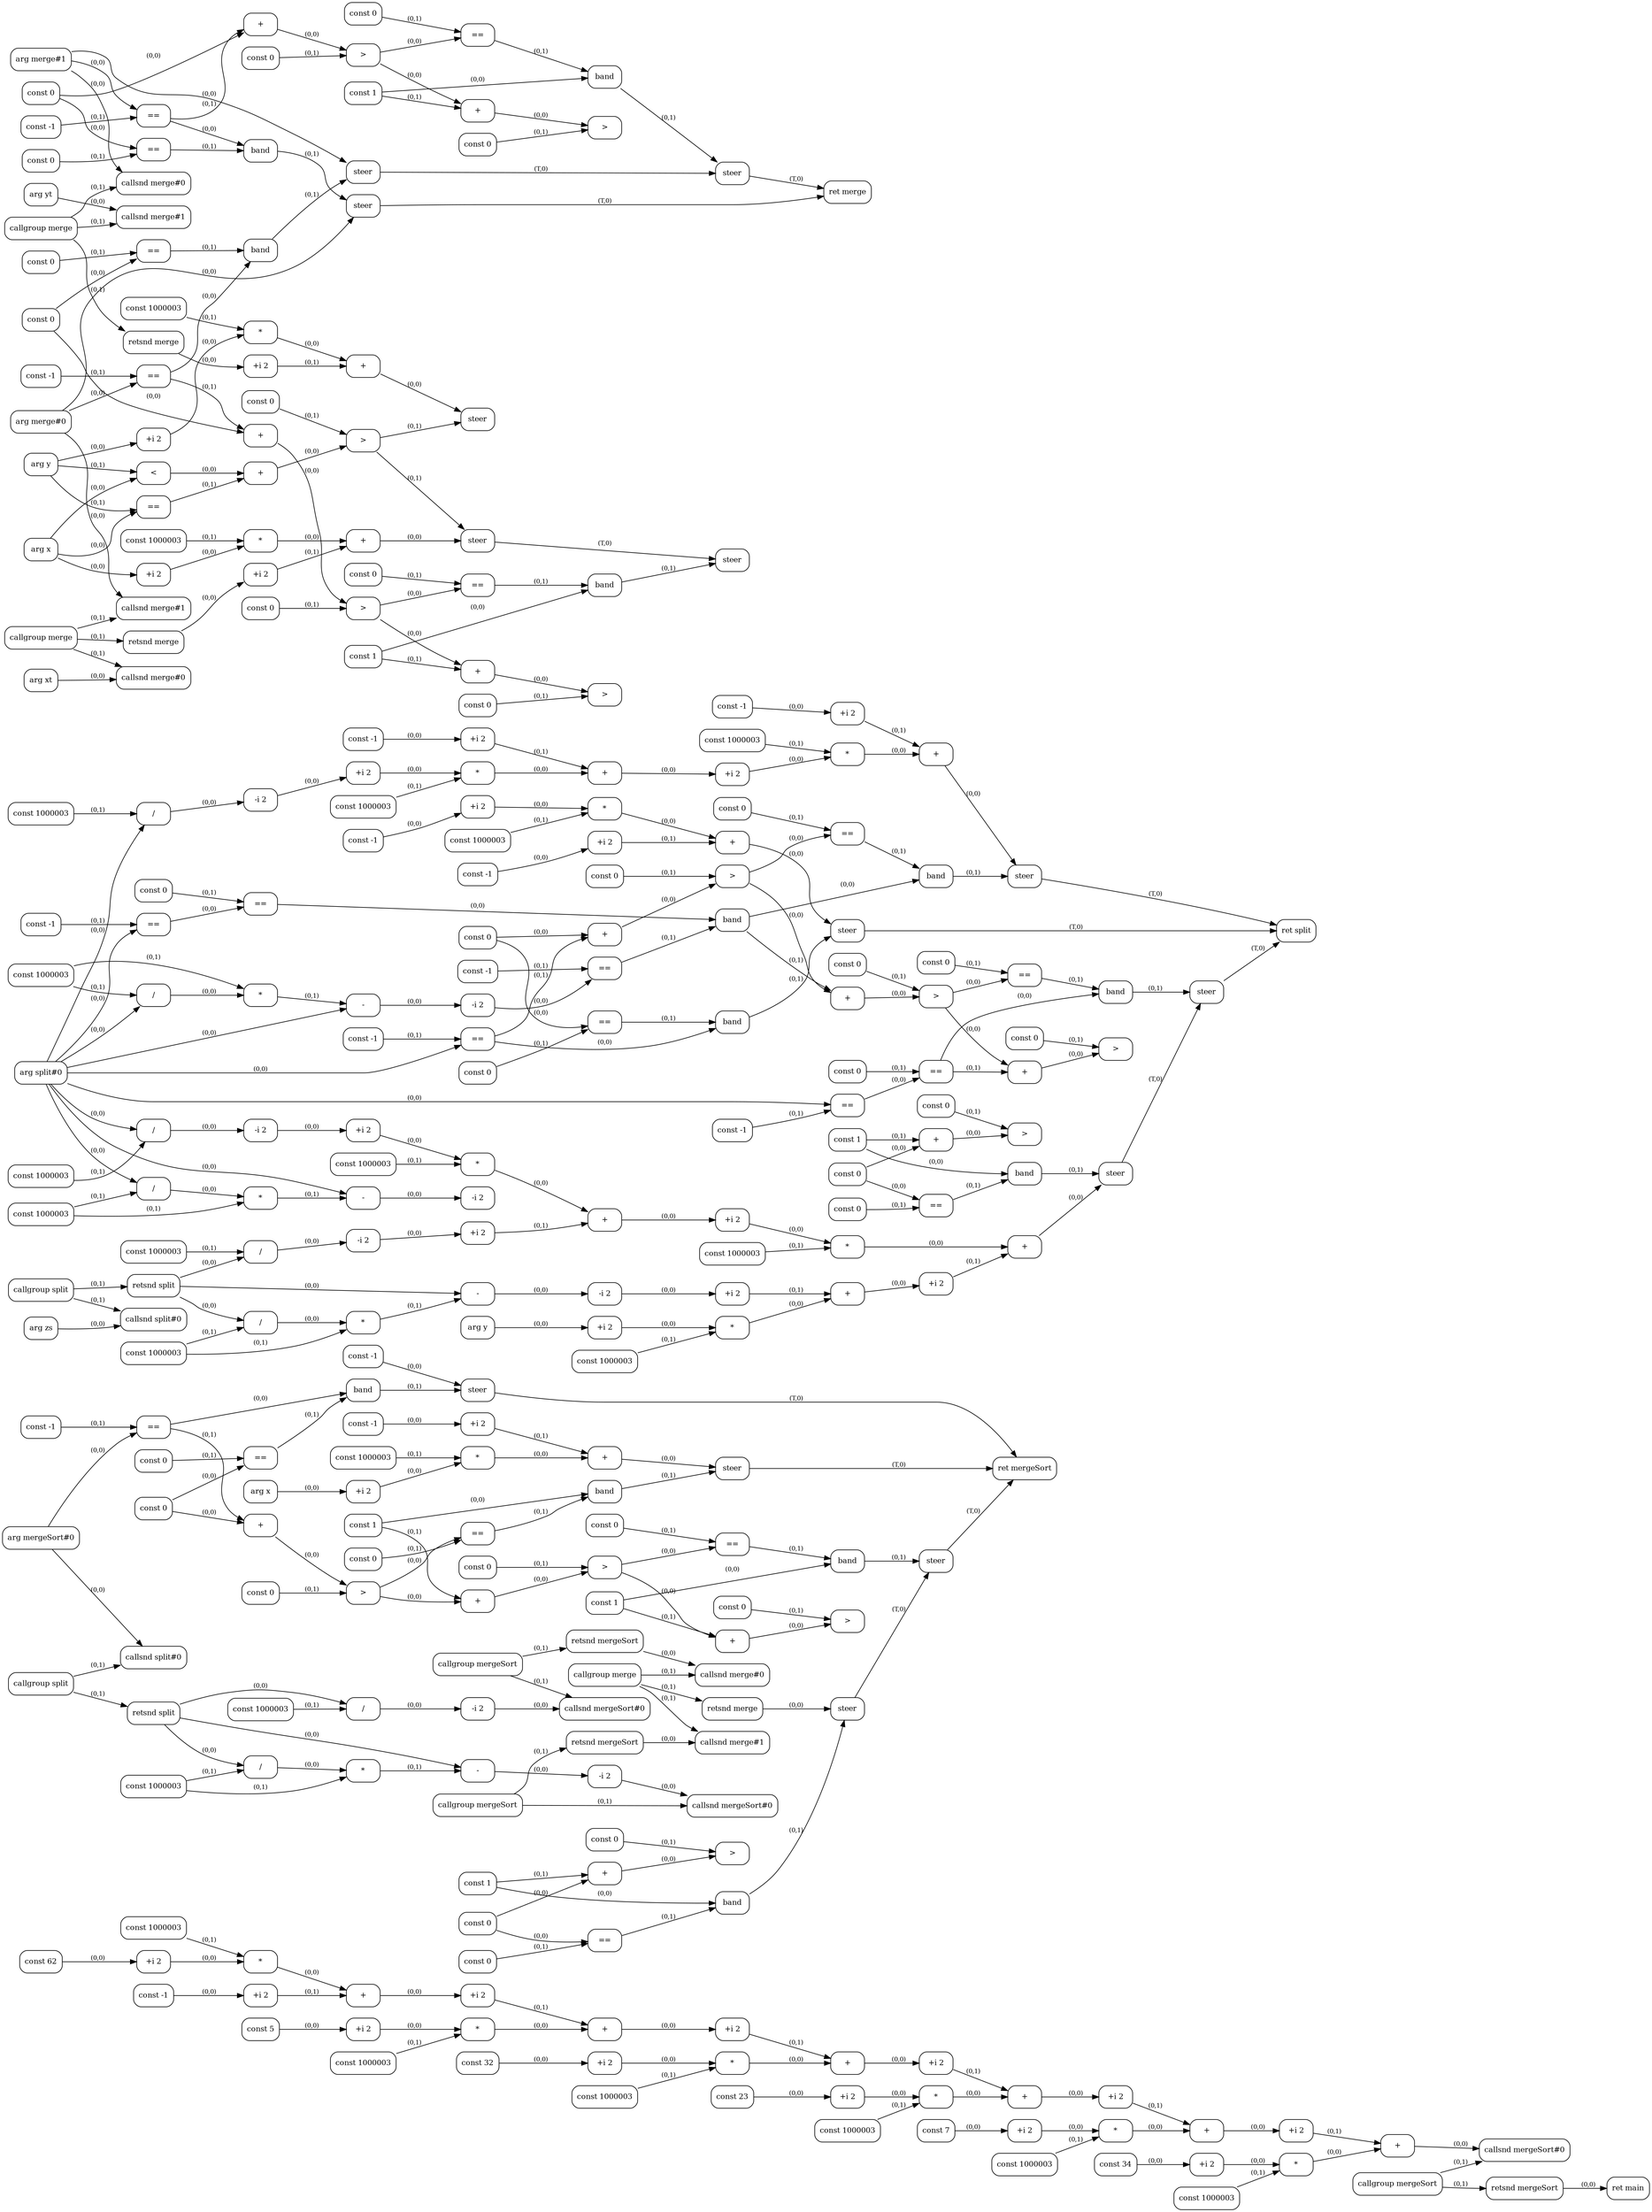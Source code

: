 digraph G {
  rankdir=LR;
  node [shape=box, style=rounded, fontsize=12];
  n0 [label="const -1"];
  n1 [label="const 34"];
  n2 [label="const 7"];
  n3 [label="const 23"];
  n4 [label="const 32"];
  n5 [label="const 5"];
  n6 [label="const 62"];
  n7 [label="+i 2"];
  n8 [label="+i 2"];
  n9 [label="const 1000003"];
  n10 [label="*"];
  n11 [label="+"];
  n12 [label="+i 2"];
  n13 [label="+i 2"];
  n14 [label="const 1000003"];
  n15 [label="*"];
  n16 [label="+"];
  n17 [label="+i 2"];
  n18 [label="+i 2"];
  n19 [label="const 1000003"];
  n20 [label="*"];
  n21 [label="+"];
  n22 [label="+i 2"];
  n23 [label="+i 2"];
  n24 [label="const 1000003"];
  n25 [label="*"];
  n26 [label="+"];
  n27 [label="+i 2"];
  n28 [label="+i 2"];
  n29 [label="const 1000003"];
  n30 [label="*"];
  n31 [label="+"];
  n32 [label="+i 2"];
  n33 [label="+i 2"];
  n34 [label="const 1000003"];
  n35 [label="*"];
  n36 [label="+"];
  n37 [label="arg mergeSort#0"];
  n38 [label="const 0"];
  n39 [label="const -1"];
  n40 [label="=="];
  n41 [label="const 0"];
  n42 [label="=="];
  n43 [label="band"];
  n44 [label="const -1"];
  n45 [label="steer"];
  n46 [label="+"];
  n47 [label="const 0"];
  n48 [label=">"];
  n49 [label="const 1"];
  n50 [label="const 0"];
  n51 [label="=="];
  n52 [label="band"];
  n53 [label="const -1"];
  n54 [label="arg x"];
  n55 [label="+i 2"];
  n56 [label="+i 2"];
  n57 [label="const 1000003"];
  n58 [label="*"];
  n59 [label="+"];
  n60 [label="steer"];
  n61 [label="+"];
  n62 [label="const 0"];
  n63 [label=">"];
  n64 [label="const 1"];
  n65 [label="const 0"];
  n66 [label="=="];
  n67 [label="band"];
  n68 [label="arg split#0"];
  n69 [label="const 0"];
  n70 [label="const -1"];
  n71 [label="=="];
  n72 [label="const 0"];
  n73 [label="=="];
  n74 [label="band"];
  n75 [label="const -1"];
  n76 [label="const -1"];
  n77 [label="+i 2"];
  n78 [label="+i 2"];
  n79 [label="const 1000003"];
  n80 [label="*"];
  n81 [label="+"];
  n82 [label="steer"];
  n83 [label="+"];
  n84 [label="const 0"];
  n85 [label=">"];
  n86 [label="const -1"];
  n87 [label="=="];
  n88 [label="const 0"];
  n89 [label="=="];
  n90 [label="const 1000003"];
  n91 [label="/"];
  n92 [label="*"];
  n93 [label="-"];
  n94 [label="-i 2"];
  n95 [label="const -1"];
  n96 [label="=="];
  n97 [label="band"];
  n98 [label="const 1000003"];
  n99 [label="/"];
  n100 [label="-i 2"];
  n101 [label="const 0"];
  n102 [label="=="];
  n103 [label="band"];
  n104 [label="const -1"];
  n105 [label="+i 2"];
  n106 [label="+i 2"];
  n107 [label="const 1000003"];
  n108 [label="*"];
  n109 [label="+"];
  n110 [label="const -1"];
  n111 [label="+i 2"];
  n112 [label="+i 2"];
  n113 [label="const 1000003"];
  n114 [label="*"];
  n115 [label="+"];
  n116 [label="steer"];
  n117 [label="+"];
  n118 [label="const 0"];
  n119 [label=">"];
  n120 [label="const -1"];
  n121 [label="=="];
  n122 [label="const 0"];
  n123 [label="=="];
  n124 [label="const 1000003"];
  n125 [label="/"];
  n126 [label="-i 2"];
  n127 [label="const 1000003"];
  n128 [label="/"];
  n129 [label="*"];
  n130 [label="-"];
  n131 [label="-i 2"];
  n132 [label="const 0"];
  n133 [label="=="];
  n134 [label="band"];
  n135 [label="arg zs"];
  n136 [label="callgroup split"];
  n137 [label="callsnd split#0"];
  n138 [label="retsnd split"];
  n139 [label="const 0"];
  n140 [label="const 1000003"];
  n141 [label="/"];
  n142 [label="-i 2"];
  n143 [label="const 1000003"];
  n144 [label="/"];
  n145 [label="*"];
  n146 [label="-"];
  n147 [label="-i 2"];
  n148 [label="const 1"];
  n149 [label="const 0"];
  n150 [label="=="];
  n151 [label="band"];
  n152 [label="+i 2"];
  n153 [label="+i 2"];
  n154 [label="const 1000003"];
  n155 [label="*"];
  n156 [label="+"];
  n157 [label="arg y"];
  n158 [label="+i 2"];
  n159 [label="+i 2"];
  n160 [label="const 1000003"];
  n161 [label="*"];
  n162 [label="+"];
  n163 [label="+i 2"];
  n164 [label="+i 2"];
  n165 [label="const 1000003"];
  n166 [label="*"];
  n167 [label="+"];
  n168 [label="steer"];
  n169 [label="+"];
  n170 [label="const 0"];
  n171 [label=">"];
  n172 [label="steer"];
  n173 [label="+"];
  n174 [label="const 0"];
  n175 [label=">"];
  n176 [label="ret split"];
  n177 [label="callgroup split"];
  n178 [label="callsnd split#0"];
  n179 [label="retsnd split"];
  n180 [label="const 0"];
  n181 [label="const 1000003"];
  n182 [label="/"];
  n183 [label="-i 2"];
  n184 [label="const 1000003"];
  n185 [label="/"];
  n186 [label="*"];
  n187 [label="-"];
  n188 [label="-i 2"];
  n189 [label="const 1"];
  n190 [label="const 0"];
  n191 [label="=="];
  n192 [label="band"];
  n193 [label="callgroup mergeSort"];
  n194 [label="callsnd mergeSort#0"];
  n195 [label="retsnd mergeSort"];
  n196 [label="callgroup mergeSort"];
  n197 [label="callsnd mergeSort#0"];
  n198 [label="retsnd mergeSort"];
  n199 [label="arg merge#0"];
  n200 [label="arg merge#1"];
  n201 [label="const 0"];
  n202 [label="const -1"];
  n203 [label="=="];
  n204 [label="const 0"];
  n205 [label="=="];
  n206 [label="band"];
  n207 [label="steer"];
  n208 [label="+"];
  n209 [label="const 0"];
  n210 [label=">"];
  n211 [label="const 1"];
  n212 [label="const 0"];
  n213 [label="=="];
  n214 [label="band"];
  n215 [label="const 0"];
  n216 [label="const -1"];
  n217 [label="=="];
  n218 [label="const 0"];
  n219 [label="=="];
  n220 [label="band"];
  n221 [label="steer"];
  n222 [label="+"];
  n223 [label="const 0"];
  n224 [label=">"];
  n225 [label="const 1"];
  n226 [label="const 0"];
  n227 [label="=="];
  n228 [label="band"];
  n229 [label="arg x"];
  n230 [label="arg y"];
  n231 [label="<"];
  n232 [label="=="];
  n233 [label="+"];
  n234 [label="const 0"];
  n235 [label=">"];
  n236 [label="arg xt"];
  n237 [label="callgroup merge"];
  n238 [label="callsnd merge#0"];
  n239 [label="callsnd merge#1"];
  n240 [label="retsnd merge"];
  n241 [label="+i 2"];
  n242 [label="+i 2"];
  n243 [label="const 1000003"];
  n244 [label="*"];
  n245 [label="+"];
  n246 [label="arg yt"];
  n247 [label="callgroup merge"];
  n248 [label="callsnd merge#0"];
  n249 [label="callsnd merge#1"];
  n250 [label="retsnd merge"];
  n251 [label="+i 2"];
  n252 [label="+i 2"];
  n253 [label="const 1000003"];
  n254 [label="*"];
  n255 [label="+"];
  n256 [label="steer"];
  n257 [label="steer"];
  n258 [label="steer"];
  n259 [label="+"];
  n260 [label="const 0"];
  n261 [label=">"];
  n262 [label="steer"];
  n263 [label="+"];
  n264 [label="const 0"];
  n265 [label=">"];
  n266 [label="ret merge"];
  n267 [label="callgroup merge"];
  n268 [label="callsnd merge#0"];
  n269 [label="callsnd merge#1"];
  n270 [label="retsnd merge"];
  n271 [label="steer"];
  n272 [label="+"];
  n273 [label="const 0"];
  n274 [label=">"];
  n275 [label="steer"];
  n276 [label="+"];
  n277 [label="const 0"];
  n278 [label=">"];
  n279 [label="ret mergeSort"];
  n280 [label="callgroup mergeSort"];
  n281 [label="callsnd mergeSort#0"];
  n282 [label="retsnd mergeSort"];
  n283 [label="ret main"];
  n6 -> n7 [label="(0,0)", fontsize=10];
  n0 -> n8 [label="(0,0)", fontsize=10];
  n7 -> n10 [label="(0,0)", fontsize=10];
  n9 -> n10 [label="(0,1)", fontsize=10];
  n10 -> n11 [label="(0,0)", fontsize=10];
  n8 -> n11 [label="(0,1)", fontsize=10];
  n5 -> n12 [label="(0,0)", fontsize=10];
  n11 -> n13 [label="(0,0)", fontsize=10];
  n12 -> n15 [label="(0,0)", fontsize=10];
  n14 -> n15 [label="(0,1)", fontsize=10];
  n15 -> n16 [label="(0,0)", fontsize=10];
  n13 -> n16 [label="(0,1)", fontsize=10];
  n4 -> n17 [label="(0,0)", fontsize=10];
  n16 -> n18 [label="(0,0)", fontsize=10];
  n17 -> n20 [label="(0,0)", fontsize=10];
  n19 -> n20 [label="(0,1)", fontsize=10];
  n20 -> n21 [label="(0,0)", fontsize=10];
  n18 -> n21 [label="(0,1)", fontsize=10];
  n3 -> n22 [label="(0,0)", fontsize=10];
  n21 -> n23 [label="(0,0)", fontsize=10];
  n22 -> n25 [label="(0,0)", fontsize=10];
  n24 -> n25 [label="(0,1)", fontsize=10];
  n25 -> n26 [label="(0,0)", fontsize=10];
  n23 -> n26 [label="(0,1)", fontsize=10];
  n2 -> n27 [label="(0,0)", fontsize=10];
  n26 -> n28 [label="(0,0)", fontsize=10];
  n27 -> n30 [label="(0,0)", fontsize=10];
  n29 -> n30 [label="(0,1)", fontsize=10];
  n30 -> n31 [label="(0,0)", fontsize=10];
  n28 -> n31 [label="(0,1)", fontsize=10];
  n1 -> n32 [label="(0,0)", fontsize=10];
  n31 -> n33 [label="(0,0)", fontsize=10];
  n32 -> n35 [label="(0,0)", fontsize=10];
  n34 -> n35 [label="(0,1)", fontsize=10];
  n35 -> n36 [label="(0,0)", fontsize=10];
  n33 -> n36 [label="(0,1)", fontsize=10];
  n37 -> n40 [label="(0,0)", fontsize=10];
  n39 -> n40 [label="(0,1)", fontsize=10];
  n38 -> n42 [label="(0,0)", fontsize=10];
  n41 -> n42 [label="(0,1)", fontsize=10];
  n40 -> n43 [label="(0,0)", fontsize=10];
  n42 -> n43 [label="(0,1)", fontsize=10];
  n44 -> n45 [label="(0,0)", fontsize=10];
  n43 -> n45 [label="(0,1)", fontsize=10];
  n38 -> n46 [label="(0,0)", fontsize=10];
  n40 -> n46 [label="(0,1)", fontsize=10];
  n46 -> n48 [label="(0,0)", fontsize=10];
  n47 -> n48 [label="(0,1)", fontsize=10];
  n48 -> n51 [label="(0,0)", fontsize=10];
  n50 -> n51 [label="(0,1)", fontsize=10];
  n49 -> n52 [label="(0,0)", fontsize=10];
  n51 -> n52 [label="(0,1)", fontsize=10];
  n54 -> n55 [label="(0,0)", fontsize=10];
  n53 -> n56 [label="(0,0)", fontsize=10];
  n55 -> n58 [label="(0,0)", fontsize=10];
  n57 -> n58 [label="(0,1)", fontsize=10];
  n58 -> n59 [label="(0,0)", fontsize=10];
  n56 -> n59 [label="(0,1)", fontsize=10];
  n59 -> n60 [label="(0,0)", fontsize=10];
  n52 -> n60 [label="(0,1)", fontsize=10];
  n48 -> n61 [label="(0,0)", fontsize=10];
  n49 -> n61 [label="(0,1)", fontsize=10];
  n61 -> n63 [label="(0,0)", fontsize=10];
  n62 -> n63 [label="(0,1)", fontsize=10];
  n63 -> n66 [label="(0,0)", fontsize=10];
  n65 -> n66 [label="(0,1)", fontsize=10];
  n64 -> n67 [label="(0,0)", fontsize=10];
  n66 -> n67 [label="(0,1)", fontsize=10];
  n68 -> n71 [label="(0,0)", fontsize=10];
  n70 -> n71 [label="(0,1)", fontsize=10];
  n69 -> n73 [label="(0,0)", fontsize=10];
  n72 -> n73 [label="(0,1)", fontsize=10];
  n71 -> n74 [label="(0,0)", fontsize=10];
  n73 -> n74 [label="(0,1)", fontsize=10];
  n75 -> n77 [label="(0,0)", fontsize=10];
  n76 -> n78 [label="(0,0)", fontsize=10];
  n77 -> n80 [label="(0,0)", fontsize=10];
  n79 -> n80 [label="(0,1)", fontsize=10];
  n80 -> n81 [label="(0,0)", fontsize=10];
  n78 -> n81 [label="(0,1)", fontsize=10];
  n81 -> n82 [label="(0,0)", fontsize=10];
  n74 -> n82 [label="(0,1)", fontsize=10];
  n69 -> n83 [label="(0,0)", fontsize=10];
  n71 -> n83 [label="(0,1)", fontsize=10];
  n83 -> n85 [label="(0,0)", fontsize=10];
  n84 -> n85 [label="(0,1)", fontsize=10];
  n68 -> n87 [label="(0,0)", fontsize=10];
  n86 -> n87 [label="(0,1)", fontsize=10];
  n87 -> n89 [label="(0,0)", fontsize=10];
  n88 -> n89 [label="(0,1)", fontsize=10];
  n68 -> n91 [label="(0,0)", fontsize=10];
  n90 -> n91 [label="(0,1)", fontsize=10];
  n91 -> n92 [label="(0,0)", fontsize=10];
  n90 -> n92 [label="(0,1)", fontsize=10];
  n68 -> n93 [label="(0,0)", fontsize=10];
  n92 -> n93 [label="(0,1)", fontsize=10];
  n93 -> n94 [label="(0,0)", fontsize=10];
  n94 -> n96 [label="(0,0)", fontsize=10];
  n95 -> n96 [label="(0,1)", fontsize=10];
  n89 -> n97 [label="(0,0)", fontsize=10];
  n96 -> n97 [label="(0,1)", fontsize=10];
  n68 -> n99 [label="(0,0)", fontsize=10];
  n98 -> n99 [label="(0,1)", fontsize=10];
  n99 -> n100 [label="(0,0)", fontsize=10];
  n85 -> n102 [label="(0,0)", fontsize=10];
  n101 -> n102 [label="(0,1)", fontsize=10];
  n97 -> n103 [label="(0,0)", fontsize=10];
  n102 -> n103 [label="(0,1)", fontsize=10];
  n100 -> n105 [label="(0,0)", fontsize=10];
  n104 -> n106 [label="(0,0)", fontsize=10];
  n105 -> n108 [label="(0,0)", fontsize=10];
  n107 -> n108 [label="(0,1)", fontsize=10];
  n108 -> n109 [label="(0,0)", fontsize=10];
  n106 -> n109 [label="(0,1)", fontsize=10];
  n109 -> n111 [label="(0,0)", fontsize=10];
  n110 -> n112 [label="(0,0)", fontsize=10];
  n111 -> n114 [label="(0,0)", fontsize=10];
  n113 -> n114 [label="(0,1)", fontsize=10];
  n114 -> n115 [label="(0,0)", fontsize=10];
  n112 -> n115 [label="(0,1)", fontsize=10];
  n115 -> n116 [label="(0,0)", fontsize=10];
  n103 -> n116 [label="(0,1)", fontsize=10];
  n85 -> n117 [label="(0,0)", fontsize=10];
  n97 -> n117 [label="(0,1)", fontsize=10];
  n117 -> n119 [label="(0,0)", fontsize=10];
  n118 -> n119 [label="(0,1)", fontsize=10];
  n68 -> n121 [label="(0,0)", fontsize=10];
  n120 -> n121 [label="(0,1)", fontsize=10];
  n121 -> n123 [label="(0,0)", fontsize=10];
  n122 -> n123 [label="(0,1)", fontsize=10];
  n68 -> n125 [label="(0,0)", fontsize=10];
  n124 -> n125 [label="(0,1)", fontsize=10];
  n125 -> n126 [label="(0,0)", fontsize=10];
  n68 -> n128 [label="(0,0)", fontsize=10];
  n127 -> n128 [label="(0,1)", fontsize=10];
  n128 -> n129 [label="(0,0)", fontsize=10];
  n127 -> n129 [label="(0,1)", fontsize=10];
  n68 -> n130 [label="(0,0)", fontsize=10];
  n129 -> n130 [label="(0,1)", fontsize=10];
  n130 -> n131 [label="(0,0)", fontsize=10];
  n119 -> n133 [label="(0,0)", fontsize=10];
  n132 -> n133 [label="(0,1)", fontsize=10];
  n123 -> n134 [label="(0,0)", fontsize=10];
  n133 -> n134 [label="(0,1)", fontsize=10];
  n135 -> n137 [label="(0,0)", fontsize=10];
  n136 -> n137 [label="(0,1)", fontsize=10];
  n136 -> n138 [label="(0,1)", fontsize=10];
  n138 -> n141 [label="(0,0)", fontsize=10];
  n140 -> n141 [label="(0,1)", fontsize=10];
  n141 -> n142 [label="(0,0)", fontsize=10];
  n138 -> n144 [label="(0,0)", fontsize=10];
  n143 -> n144 [label="(0,1)", fontsize=10];
  n144 -> n145 [label="(0,0)", fontsize=10];
  n143 -> n145 [label="(0,1)", fontsize=10];
  n138 -> n146 [label="(0,0)", fontsize=10];
  n145 -> n146 [label="(0,1)", fontsize=10];
  n146 -> n147 [label="(0,0)", fontsize=10];
  n139 -> n150 [label="(0,0)", fontsize=10];
  n149 -> n150 [label="(0,1)", fontsize=10];
  n148 -> n151 [label="(0,0)", fontsize=10];
  n150 -> n151 [label="(0,1)", fontsize=10];
  n126 -> n152 [label="(0,0)", fontsize=10];
  n142 -> n153 [label="(0,0)", fontsize=10];
  n152 -> n155 [label="(0,0)", fontsize=10];
  n154 -> n155 [label="(0,1)", fontsize=10];
  n155 -> n156 [label="(0,0)", fontsize=10];
  n153 -> n156 [label="(0,1)", fontsize=10];
  n157 -> n158 [label="(0,0)", fontsize=10];
  n147 -> n159 [label="(0,0)", fontsize=10];
  n158 -> n161 [label="(0,0)", fontsize=10];
  n160 -> n161 [label="(0,1)", fontsize=10];
  n161 -> n162 [label="(0,0)", fontsize=10];
  n159 -> n162 [label="(0,1)", fontsize=10];
  n156 -> n163 [label="(0,0)", fontsize=10];
  n162 -> n164 [label="(0,0)", fontsize=10];
  n163 -> n166 [label="(0,0)", fontsize=10];
  n165 -> n166 [label="(0,1)", fontsize=10];
  n166 -> n167 [label="(0,0)", fontsize=10];
  n164 -> n167 [label="(0,1)", fontsize=10];
  n167 -> n168 [label="(0,0)", fontsize=10];
  n151 -> n168 [label="(0,1)", fontsize=10];
  n139 -> n169 [label="(0,0)", fontsize=10];
  n148 -> n169 [label="(0,1)", fontsize=10];
  n169 -> n171 [label="(0,0)", fontsize=10];
  n170 -> n171 [label="(0,1)", fontsize=10];
  n168 -> n172 [label="(T,0)", fontsize=10];
  n134 -> n172 [label="(0,1)", fontsize=10];
  n119 -> n173 [label="(0,0)", fontsize=10];
  n123 -> n173 [label="(0,1)", fontsize=10];
  n173 -> n175 [label="(0,0)", fontsize=10];
  n174 -> n175 [label="(0,1)", fontsize=10];
  n82 -> n176 [label="(T,0)", fontsize=10];
  n116 -> n176 [label="(T,0)", fontsize=10];
  n172 -> n176 [label="(T,0)", fontsize=10];
  n37 -> n178 [label="(0,0)", fontsize=10];
  n177 -> n178 [label="(0,1)", fontsize=10];
  n177 -> n179 [label="(0,1)", fontsize=10];
  n179 -> n182 [label="(0,0)", fontsize=10];
  n181 -> n182 [label="(0,1)", fontsize=10];
  n182 -> n183 [label="(0,0)", fontsize=10];
  n179 -> n185 [label="(0,0)", fontsize=10];
  n184 -> n185 [label="(0,1)", fontsize=10];
  n185 -> n186 [label="(0,0)", fontsize=10];
  n184 -> n186 [label="(0,1)", fontsize=10];
  n179 -> n187 [label="(0,0)", fontsize=10];
  n186 -> n187 [label="(0,1)", fontsize=10];
  n187 -> n188 [label="(0,0)", fontsize=10];
  n180 -> n191 [label="(0,0)", fontsize=10];
  n190 -> n191 [label="(0,1)", fontsize=10];
  n189 -> n192 [label="(0,0)", fontsize=10];
  n191 -> n192 [label="(0,1)", fontsize=10];
  n183 -> n194 [label="(0,0)", fontsize=10];
  n193 -> n194 [label="(0,1)", fontsize=10];
  n193 -> n195 [label="(0,1)", fontsize=10];
  n188 -> n197 [label="(0,0)", fontsize=10];
  n196 -> n197 [label="(0,1)", fontsize=10];
  n196 -> n198 [label="(0,1)", fontsize=10];
  n200 -> n203 [label="(0,0)", fontsize=10];
  n202 -> n203 [label="(0,1)", fontsize=10];
  n201 -> n205 [label="(0,0)", fontsize=10];
  n204 -> n205 [label="(0,1)", fontsize=10];
  n203 -> n206 [label="(0,0)", fontsize=10];
  n205 -> n206 [label="(0,1)", fontsize=10];
  n199 -> n207 [label="(0,0)", fontsize=10];
  n206 -> n207 [label="(0,1)", fontsize=10];
  n201 -> n208 [label="(0,0)", fontsize=10];
  n203 -> n208 [label="(0,1)", fontsize=10];
  n208 -> n210 [label="(0,0)", fontsize=10];
  n209 -> n210 [label="(0,1)", fontsize=10];
  n210 -> n213 [label="(0,0)", fontsize=10];
  n212 -> n213 [label="(0,1)", fontsize=10];
  n211 -> n214 [label="(0,0)", fontsize=10];
  n213 -> n214 [label="(0,1)", fontsize=10];
  n199 -> n217 [label="(0,0)", fontsize=10];
  n216 -> n217 [label="(0,1)", fontsize=10];
  n215 -> n219 [label="(0,0)", fontsize=10];
  n218 -> n219 [label="(0,1)", fontsize=10];
  n217 -> n220 [label="(0,0)", fontsize=10];
  n219 -> n220 [label="(0,1)", fontsize=10];
  n200 -> n221 [label="(0,0)", fontsize=10];
  n220 -> n221 [label="(0,1)", fontsize=10];
  n215 -> n222 [label="(0,0)", fontsize=10];
  n217 -> n222 [label="(0,1)", fontsize=10];
  n222 -> n224 [label="(0,0)", fontsize=10];
  n223 -> n224 [label="(0,1)", fontsize=10];
  n224 -> n227 [label="(0,0)", fontsize=10];
  n226 -> n227 [label="(0,1)", fontsize=10];
  n225 -> n228 [label="(0,0)", fontsize=10];
  n227 -> n228 [label="(0,1)", fontsize=10];
  n229 -> n231 [label="(0,0)", fontsize=10];
  n230 -> n231 [label="(0,1)", fontsize=10];
  n229 -> n232 [label="(0,0)", fontsize=10];
  n230 -> n232 [label="(0,1)", fontsize=10];
  n231 -> n233 [label="(0,0)", fontsize=10];
  n232 -> n233 [label="(0,1)", fontsize=10];
  n233 -> n235 [label="(0,0)", fontsize=10];
  n234 -> n235 [label="(0,1)", fontsize=10];
  n236 -> n238 [label="(0,0)", fontsize=10];
  n237 -> n238 [label="(0,1)", fontsize=10];
  n199 -> n239 [label="(0,0)", fontsize=10];
  n237 -> n239 [label="(0,1)", fontsize=10];
  n237 -> n240 [label="(0,1)", fontsize=10];
  n229 -> n241 [label="(0,0)", fontsize=10];
  n240 -> n242 [label="(0,0)", fontsize=10];
  n241 -> n244 [label="(0,0)", fontsize=10];
  n243 -> n244 [label="(0,1)", fontsize=10];
  n244 -> n245 [label="(0,0)", fontsize=10];
  n242 -> n245 [label="(0,1)", fontsize=10];
  n200 -> n248 [label="(0,0)", fontsize=10];
  n247 -> n248 [label="(0,1)", fontsize=10];
  n246 -> n249 [label="(0,0)", fontsize=10];
  n247 -> n249 [label="(0,1)", fontsize=10];
  n247 -> n250 [label="(0,1)", fontsize=10];
  n230 -> n251 [label="(0,0)", fontsize=10];
  n250 -> n252 [label="(0,0)", fontsize=10];
  n251 -> n254 [label="(0,0)", fontsize=10];
  n253 -> n254 [label="(0,1)", fontsize=10];
  n254 -> n255 [label="(0,0)", fontsize=10];
  n252 -> n255 [label="(0,1)", fontsize=10];
  n245 -> n256 [label="(0,0)", fontsize=10];
  n235 -> n256 [label="(0,1)", fontsize=10];
  n255 -> n257 [label="(0,0)", fontsize=10];
  n235 -> n257 [label="(0,1)", fontsize=10];
  n256 -> n258 [label="(T,0)", fontsize=10];
  n228 -> n258 [label="(0,1)", fontsize=10];
  n224 -> n259 [label="(0,0)", fontsize=10];
  n225 -> n259 [label="(0,1)", fontsize=10];
  n259 -> n261 [label="(0,0)", fontsize=10];
  n260 -> n261 [label="(0,1)", fontsize=10];
  n221 -> n262 [label="(T,0)", fontsize=10];
  n214 -> n262 [label="(0,1)", fontsize=10];
  n210 -> n263 [label="(0,0)", fontsize=10];
  n211 -> n263 [label="(0,1)", fontsize=10];
  n263 -> n265 [label="(0,0)", fontsize=10];
  n264 -> n265 [label="(0,1)", fontsize=10];
  n207 -> n266 [label="(T,0)", fontsize=10];
  n262 -> n266 [label="(T,0)", fontsize=10];
  n195 -> n268 [label="(0,0)", fontsize=10];
  n267 -> n268 [label="(0,1)", fontsize=10];
  n198 -> n269 [label="(0,0)", fontsize=10];
  n267 -> n269 [label="(0,1)", fontsize=10];
  n267 -> n270 [label="(0,1)", fontsize=10];
  n270 -> n271 [label="(0,0)", fontsize=10];
  n192 -> n271 [label="(0,1)", fontsize=10];
  n180 -> n272 [label="(0,0)", fontsize=10];
  n189 -> n272 [label="(0,1)", fontsize=10];
  n272 -> n274 [label="(0,0)", fontsize=10];
  n273 -> n274 [label="(0,1)", fontsize=10];
  n271 -> n275 [label="(T,0)", fontsize=10];
  n67 -> n275 [label="(0,1)", fontsize=10];
  n63 -> n276 [label="(0,0)", fontsize=10];
  n64 -> n276 [label="(0,1)", fontsize=10];
  n276 -> n278 [label="(0,0)", fontsize=10];
  n277 -> n278 [label="(0,1)", fontsize=10];
  n45 -> n279 [label="(T,0)", fontsize=10];
  n60 -> n279 [label="(T,0)", fontsize=10];
  n275 -> n279 [label="(T,0)", fontsize=10];
  n36 -> n281 [label="(0,0)", fontsize=10];
  n280 -> n281 [label="(0,1)", fontsize=10];
  n280 -> n282 [label="(0,1)", fontsize=10];
  n282 -> n283 [label="(0,0)", fontsize=10];
}

